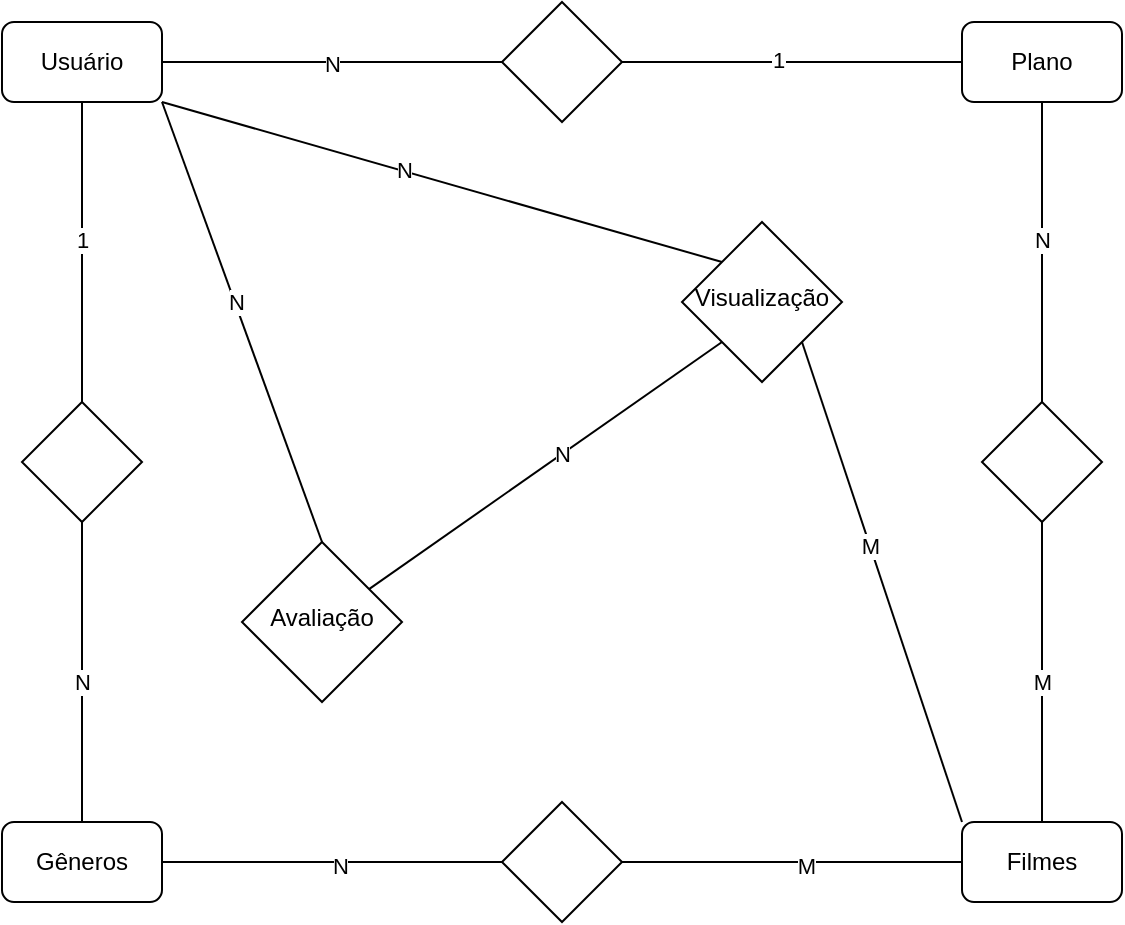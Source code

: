 <mxfile version="26.0.16">
  <diagram id="C5RBs43oDa-KdzZeNtuy" name="Page-1">
    <mxGraphModel dx="989" dy="514" grid="1" gridSize="10" guides="1" tooltips="1" connect="1" arrows="1" fold="1" page="1" pageScale="1" pageWidth="827" pageHeight="1169" math="0" shadow="0">
      <root>
        <mxCell id="WIyWlLk6GJQsqaUBKTNV-0" />
        <mxCell id="WIyWlLk6GJQsqaUBKTNV-1" parent="WIyWlLk6GJQsqaUBKTNV-0" />
        <mxCell id="ZpkdXYeVxSktuSRI4xzX-0" value="Usuário" style="rounded=1;whiteSpace=wrap;html=1;fontSize=12;glass=0;strokeWidth=1;shadow=0;" vertex="1" parent="WIyWlLk6GJQsqaUBKTNV-1">
          <mxGeometry x="120" y="100" width="80" height="40" as="geometry" />
        </mxCell>
        <mxCell id="ZpkdXYeVxSktuSRI4xzX-1" value="" style="rhombus;whiteSpace=wrap;html=1;shadow=0;fontFamily=Helvetica;fontSize=12;align=center;strokeWidth=1;spacing=6;spacingTop=-4;" vertex="1" parent="WIyWlLk6GJQsqaUBKTNV-1">
          <mxGeometry x="370" y="90" width="60" height="60" as="geometry" />
        </mxCell>
        <mxCell id="ZpkdXYeVxSktuSRI4xzX-2" value="Plano" style="rounded=1;whiteSpace=wrap;html=1;fontSize=12;glass=0;strokeWidth=1;shadow=0;" vertex="1" parent="WIyWlLk6GJQsqaUBKTNV-1">
          <mxGeometry x="600" y="100" width="80" height="40" as="geometry" />
        </mxCell>
        <mxCell id="ZpkdXYeVxSktuSRI4xzX-3" value="Gêneros" style="rounded=1;whiteSpace=wrap;html=1;fontSize=12;glass=0;strokeWidth=1;shadow=0;" vertex="1" parent="WIyWlLk6GJQsqaUBKTNV-1">
          <mxGeometry x="120" y="500" width="80" height="40" as="geometry" />
        </mxCell>
        <mxCell id="ZpkdXYeVxSktuSRI4xzX-4" value="Filmes" style="rounded=1;whiteSpace=wrap;html=1;fontSize=12;glass=0;strokeWidth=1;shadow=0;" vertex="1" parent="WIyWlLk6GJQsqaUBKTNV-1">
          <mxGeometry x="600" y="500" width="80" height="40" as="geometry" />
        </mxCell>
        <mxCell id="ZpkdXYeVxSktuSRI4xzX-5" value="" style="rhombus;whiteSpace=wrap;html=1;shadow=0;fontFamily=Helvetica;fontSize=12;align=center;strokeWidth=1;spacing=6;spacingTop=-4;" vertex="1" parent="WIyWlLk6GJQsqaUBKTNV-1">
          <mxGeometry x="370" y="490" width="60" height="60" as="geometry" />
        </mxCell>
        <mxCell id="ZpkdXYeVxSktuSRI4xzX-6" value="" style="rhombus;whiteSpace=wrap;html=1;shadow=0;fontFamily=Helvetica;fontSize=12;align=center;strokeWidth=1;spacing=6;spacingTop=-4;" vertex="1" parent="WIyWlLk6GJQsqaUBKTNV-1">
          <mxGeometry x="130" y="290" width="60" height="60" as="geometry" />
        </mxCell>
        <mxCell id="ZpkdXYeVxSktuSRI4xzX-7" value="" style="endArrow=none;html=1;rounded=0;entryX=0.5;entryY=1;entryDx=0;entryDy=0;exitX=0.5;exitY=0;exitDx=0;exitDy=0;" edge="1" parent="WIyWlLk6GJQsqaUBKTNV-1" source="ZpkdXYeVxSktuSRI4xzX-3" target="ZpkdXYeVxSktuSRI4xzX-6">
          <mxGeometry width="50" height="50" relative="1" as="geometry">
            <mxPoint x="100" y="410" as="sourcePoint" />
            <mxPoint x="150" y="360" as="targetPoint" />
          </mxGeometry>
        </mxCell>
        <mxCell id="ZpkdXYeVxSktuSRI4xzX-8" value="N" style="edgeLabel;html=1;align=center;verticalAlign=middle;resizable=0;points=[];" vertex="1" connectable="0" parent="ZpkdXYeVxSktuSRI4xzX-7">
          <mxGeometry x="-0.067" relative="1" as="geometry">
            <mxPoint as="offset" />
          </mxGeometry>
        </mxCell>
        <mxCell id="ZpkdXYeVxSktuSRI4xzX-9" value="" style="endArrow=none;html=1;rounded=0;entryX=0.5;entryY=1;entryDx=0;entryDy=0;exitX=0.5;exitY=0;exitDx=0;exitDy=0;" edge="1" parent="WIyWlLk6GJQsqaUBKTNV-1" source="ZpkdXYeVxSktuSRI4xzX-6" target="ZpkdXYeVxSktuSRI4xzX-0">
          <mxGeometry width="50" height="50" relative="1" as="geometry">
            <mxPoint x="120" y="190" as="sourcePoint" />
            <mxPoint x="170" y="140" as="targetPoint" />
          </mxGeometry>
        </mxCell>
        <mxCell id="ZpkdXYeVxSktuSRI4xzX-10" value="1" style="edgeLabel;html=1;align=center;verticalAlign=middle;resizable=0;points=[];" vertex="1" connectable="0" parent="ZpkdXYeVxSktuSRI4xzX-9">
          <mxGeometry x="0.089" relative="1" as="geometry">
            <mxPoint as="offset" />
          </mxGeometry>
        </mxCell>
        <mxCell id="ZpkdXYeVxSktuSRI4xzX-11" value="" style="endArrow=none;html=1;rounded=0;entryX=0;entryY=0.5;entryDx=0;entryDy=0;exitX=1;exitY=0.5;exitDx=0;exitDy=0;" edge="1" parent="WIyWlLk6GJQsqaUBKTNV-1" source="ZpkdXYeVxSktuSRI4xzX-3" target="ZpkdXYeVxSktuSRI4xzX-5">
          <mxGeometry width="50" height="50" relative="1" as="geometry">
            <mxPoint x="190" y="510" as="sourcePoint" />
            <mxPoint x="190" y="430" as="targetPoint" />
          </mxGeometry>
        </mxCell>
        <mxCell id="ZpkdXYeVxSktuSRI4xzX-12" value="N" style="edgeLabel;html=1;align=center;verticalAlign=middle;resizable=0;points=[];" vertex="1" connectable="0" parent="ZpkdXYeVxSktuSRI4xzX-11">
          <mxGeometry x="0.04" y="-2" relative="1" as="geometry">
            <mxPoint as="offset" />
          </mxGeometry>
        </mxCell>
        <mxCell id="ZpkdXYeVxSktuSRI4xzX-13" value="" style="endArrow=none;html=1;rounded=0;entryX=0;entryY=0.5;entryDx=0;entryDy=0;exitX=1;exitY=0.5;exitDx=0;exitDy=0;" edge="1" parent="WIyWlLk6GJQsqaUBKTNV-1" source="ZpkdXYeVxSktuSRI4xzX-5" target="ZpkdXYeVxSktuSRI4xzX-4">
          <mxGeometry width="50" height="50" relative="1" as="geometry">
            <mxPoint x="470" y="559" as="sourcePoint" />
            <mxPoint x="600" y="559" as="targetPoint" />
          </mxGeometry>
        </mxCell>
        <mxCell id="ZpkdXYeVxSktuSRI4xzX-14" value="M" style="edgeLabel;html=1;align=center;verticalAlign=middle;resizable=0;points=[];" vertex="1" connectable="0" parent="ZpkdXYeVxSktuSRI4xzX-13">
          <mxGeometry x="0.075" y="-2" relative="1" as="geometry">
            <mxPoint as="offset" />
          </mxGeometry>
        </mxCell>
        <mxCell id="ZpkdXYeVxSktuSRI4xzX-15" value="" style="endArrow=none;html=1;rounded=0;entryX=0;entryY=0.5;entryDx=0;entryDy=0;exitX=1;exitY=0.5;exitDx=0;exitDy=0;" edge="1" parent="WIyWlLk6GJQsqaUBKTNV-1" source="ZpkdXYeVxSktuSRI4xzX-0" target="ZpkdXYeVxSktuSRI4xzX-1">
          <mxGeometry width="50" height="50" relative="1" as="geometry">
            <mxPoint x="230" y="150" as="sourcePoint" />
            <mxPoint x="370" y="150" as="targetPoint" />
          </mxGeometry>
        </mxCell>
        <mxCell id="ZpkdXYeVxSktuSRI4xzX-16" value="N" style="edgeLabel;html=1;align=center;verticalAlign=middle;resizable=0;points=[];" vertex="1" connectable="0" parent="ZpkdXYeVxSktuSRI4xzX-15">
          <mxGeometry y="-1" relative="1" as="geometry">
            <mxPoint as="offset" />
          </mxGeometry>
        </mxCell>
        <mxCell id="ZpkdXYeVxSktuSRI4xzX-17" value="" style="endArrow=none;html=1;rounded=0;entryX=0;entryY=0.5;entryDx=0;entryDy=0;exitX=1;exitY=0.5;exitDx=0;exitDy=0;" edge="1" parent="WIyWlLk6GJQsqaUBKTNV-1" source="ZpkdXYeVxSktuSRI4xzX-1" target="ZpkdXYeVxSktuSRI4xzX-2">
          <mxGeometry width="50" height="50" relative="1" as="geometry">
            <mxPoint x="470" y="140" as="sourcePoint" />
            <mxPoint x="610" y="140" as="targetPoint" />
          </mxGeometry>
        </mxCell>
        <mxCell id="ZpkdXYeVxSktuSRI4xzX-18" value="1" style="edgeLabel;html=1;align=center;verticalAlign=middle;resizable=0;points=[];" vertex="1" connectable="0" parent="ZpkdXYeVxSktuSRI4xzX-17">
          <mxGeometry x="-0.08" y="1" relative="1" as="geometry">
            <mxPoint as="offset" />
          </mxGeometry>
        </mxCell>
        <mxCell id="ZpkdXYeVxSktuSRI4xzX-20" value="" style="rhombus;whiteSpace=wrap;html=1;shadow=0;fontFamily=Helvetica;fontSize=12;align=center;strokeWidth=1;spacing=6;spacingTop=-4;" vertex="1" parent="WIyWlLk6GJQsqaUBKTNV-1">
          <mxGeometry x="610" y="290" width="60" height="60" as="geometry" />
        </mxCell>
        <mxCell id="ZpkdXYeVxSktuSRI4xzX-21" value="" style="endArrow=none;html=1;rounded=0;entryX=0.5;entryY=1;entryDx=0;entryDy=0;exitX=0.5;exitY=0;exitDx=0;exitDy=0;" edge="1" parent="WIyWlLk6GJQsqaUBKTNV-1" target="ZpkdXYeVxSktuSRI4xzX-20" source="ZpkdXYeVxSktuSRI4xzX-4">
          <mxGeometry width="50" height="50" relative="1" as="geometry">
            <mxPoint x="640" y="440" as="sourcePoint" />
            <mxPoint x="610" y="380" as="targetPoint" />
          </mxGeometry>
        </mxCell>
        <mxCell id="ZpkdXYeVxSktuSRI4xzX-22" value="M" style="edgeLabel;html=1;align=center;verticalAlign=middle;resizable=0;points=[];" vertex="1" connectable="0" parent="ZpkdXYeVxSktuSRI4xzX-21">
          <mxGeometry x="-0.067" relative="1" as="geometry">
            <mxPoint as="offset" />
          </mxGeometry>
        </mxCell>
        <mxCell id="ZpkdXYeVxSktuSRI4xzX-23" value="" style="endArrow=none;html=1;rounded=0;entryX=0.5;entryY=1;entryDx=0;entryDy=0;exitX=0.5;exitY=0;exitDx=0;exitDy=0;" edge="1" parent="WIyWlLk6GJQsqaUBKTNV-1" source="ZpkdXYeVxSktuSRI4xzX-20" target="ZpkdXYeVxSktuSRI4xzX-2">
          <mxGeometry width="50" height="50" relative="1" as="geometry">
            <mxPoint x="620" y="210" as="sourcePoint" />
            <mxPoint x="680" y="160" as="targetPoint" />
          </mxGeometry>
        </mxCell>
        <mxCell id="ZpkdXYeVxSktuSRI4xzX-24" value="N" style="edgeLabel;html=1;align=center;verticalAlign=middle;resizable=0;points=[];" vertex="1" connectable="0" parent="ZpkdXYeVxSktuSRI4xzX-23">
          <mxGeometry x="0.089" relative="1" as="geometry">
            <mxPoint as="offset" />
          </mxGeometry>
        </mxCell>
        <mxCell id="ZpkdXYeVxSktuSRI4xzX-38" value="Avaliação" style="rhombus;whiteSpace=wrap;html=1;shadow=0;fontFamily=Helvetica;fontSize=12;align=center;strokeWidth=1;spacing=6;spacingTop=-4;" vertex="1" parent="WIyWlLk6GJQsqaUBKTNV-1">
          <mxGeometry x="240" y="360" width="80" height="80" as="geometry" />
        </mxCell>
        <mxCell id="ZpkdXYeVxSktuSRI4xzX-39" value="" style="endArrow=none;html=1;rounded=0;entryX=1;entryY=1;entryDx=0;entryDy=0;exitX=0;exitY=0;exitDx=0;exitDy=0;" edge="1" parent="WIyWlLk6GJQsqaUBKTNV-1" target="ZpkdXYeVxSktuSRI4xzX-0" source="ZpkdXYeVxSktuSRI4xzX-56">
          <mxGeometry width="50" height="50" relative="1" as="geometry">
            <mxPoint x="560" y="480" as="sourcePoint" />
            <mxPoint x="530" y="420" as="targetPoint" />
          </mxGeometry>
        </mxCell>
        <mxCell id="ZpkdXYeVxSktuSRI4xzX-50" value="N" style="edgeLabel;html=1;align=center;verticalAlign=middle;resizable=0;points=[];" vertex="1" connectable="0" parent="ZpkdXYeVxSktuSRI4xzX-39">
          <mxGeometry x="0.154" relative="1" as="geometry">
            <mxPoint x="2" as="offset" />
          </mxGeometry>
        </mxCell>
        <mxCell id="ZpkdXYeVxSktuSRI4xzX-41" value="" style="endArrow=none;html=1;rounded=0;entryX=1;entryY=1;entryDx=0;entryDy=0;exitX=0.5;exitY=0;exitDx=0;exitDy=0;" edge="1" parent="WIyWlLk6GJQsqaUBKTNV-1" source="ZpkdXYeVxSktuSRI4xzX-38" target="ZpkdXYeVxSktuSRI4xzX-0">
          <mxGeometry width="50" height="50" relative="1" as="geometry">
            <mxPoint x="500" y="290" as="sourcePoint" />
            <mxPoint x="440" y="340.0" as="targetPoint" />
          </mxGeometry>
        </mxCell>
        <mxCell id="ZpkdXYeVxSktuSRI4xzX-42" value="N" style="edgeLabel;html=1;align=center;verticalAlign=middle;resizable=0;points=[];" vertex="1" connectable="0" parent="ZpkdXYeVxSktuSRI4xzX-41">
          <mxGeometry x="0.089" relative="1" as="geometry">
            <mxPoint as="offset" />
          </mxGeometry>
        </mxCell>
        <mxCell id="ZpkdXYeVxSktuSRI4xzX-56" value="Visualização" style="rhombus;whiteSpace=wrap;html=1;shadow=0;fontFamily=Helvetica;fontSize=12;align=center;strokeWidth=1;spacing=6;spacingTop=-4;" vertex="1" parent="WIyWlLk6GJQsqaUBKTNV-1">
          <mxGeometry x="460" y="200" width="80" height="80" as="geometry" />
        </mxCell>
        <mxCell id="ZpkdXYeVxSktuSRI4xzX-57" value="" style="endArrow=none;html=1;rounded=0;entryX=1;entryY=1;entryDx=0;entryDy=0;exitX=0;exitY=0;exitDx=0;exitDy=0;" edge="1" parent="WIyWlLk6GJQsqaUBKTNV-1" target="ZpkdXYeVxSktuSRI4xzX-56" source="ZpkdXYeVxSktuSRI4xzX-4">
          <mxGeometry width="50" height="50" relative="1" as="geometry">
            <mxPoint x="770" y="570" as="sourcePoint" />
            <mxPoint x="700" y="490" as="targetPoint" />
          </mxGeometry>
        </mxCell>
        <mxCell id="ZpkdXYeVxSktuSRI4xzX-58" value="M" style="edgeLabel;html=1;align=center;verticalAlign=middle;resizable=0;points=[];" vertex="1" connectable="0" parent="ZpkdXYeVxSktuSRI4xzX-57">
          <mxGeometry x="0.154" relative="1" as="geometry">
            <mxPoint as="offset" />
          </mxGeometry>
        </mxCell>
        <mxCell id="ZpkdXYeVxSktuSRI4xzX-59" value="" style="endArrow=none;html=1;rounded=0;entryX=0;entryY=1;entryDx=0;entryDy=0;" edge="1" parent="WIyWlLk6GJQsqaUBKTNV-1" source="ZpkdXYeVxSktuSRI4xzX-38" target="ZpkdXYeVxSktuSRI4xzX-56">
          <mxGeometry width="50" height="50" relative="1" as="geometry">
            <mxPoint x="454" y="460" as="sourcePoint" />
            <mxPoint x="374" y="240" as="targetPoint" />
          </mxGeometry>
        </mxCell>
        <mxCell id="ZpkdXYeVxSktuSRI4xzX-60" value="N" style="edgeLabel;html=1;align=center;verticalAlign=middle;resizable=0;points=[];" vertex="1" connectable="0" parent="ZpkdXYeVxSktuSRI4xzX-59">
          <mxGeometry x="0.089" relative="1" as="geometry">
            <mxPoint as="offset" />
          </mxGeometry>
        </mxCell>
      </root>
    </mxGraphModel>
  </diagram>
</mxfile>
